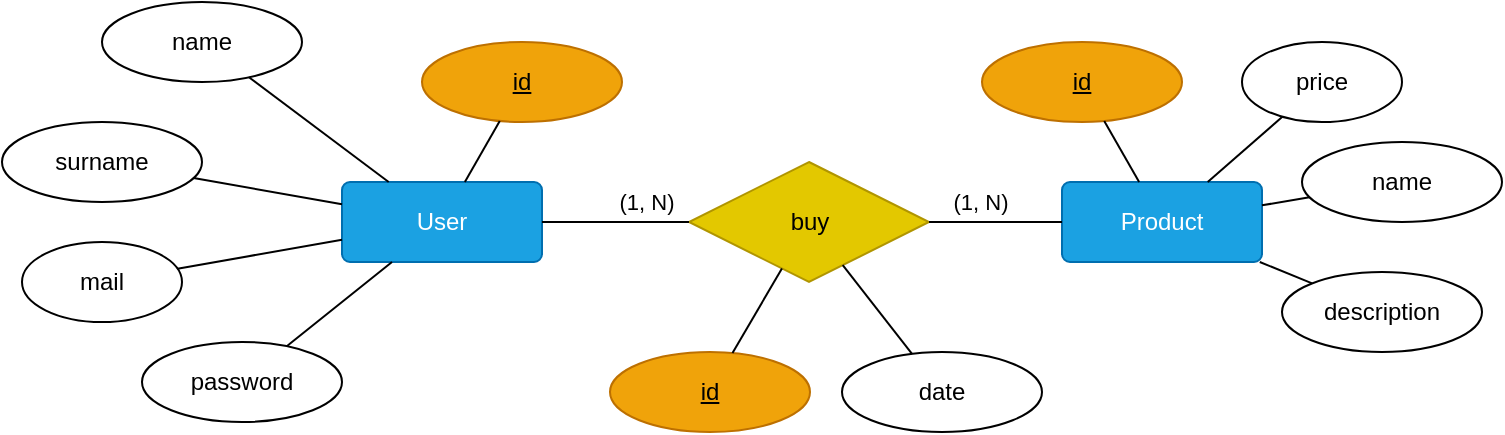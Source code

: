 <mxfile version="22.0.2" type="device">
  <diagram name="Pagina-1" id="50dvYeyetKUteLjVzN3J">
    <mxGraphModel dx="989" dy="577" grid="1" gridSize="10" guides="1" tooltips="1" connect="1" arrows="1" fold="1" page="1" pageScale="1" pageWidth="827" pageHeight="1169" math="0" shadow="0">
      <root>
        <mxCell id="0" />
        <mxCell id="1" parent="0" />
        <mxCell id="GOUhQreRWFPhw6_hqKck-6" value="id" style="ellipse;whiteSpace=wrap;html=1;align=center;fontStyle=4;fillColor=#f0a30a;fontColor=#000000;strokeColor=#BD7000;" vertex="1" parent="1">
          <mxGeometry x="220" y="450" width="100" height="40" as="geometry" />
        </mxCell>
        <mxCell id="GOUhQreRWFPhw6_hqKck-7" value="User" style="rounded=1;arcSize=10;whiteSpace=wrap;html=1;align=center;fillColor=#1ba1e2;fontColor=#ffffff;strokeColor=#006EAF;" vertex="1" parent="1">
          <mxGeometry x="180" y="520" width="100" height="40" as="geometry" />
        </mxCell>
        <mxCell id="GOUhQreRWFPhw6_hqKck-8" value="surname" style="ellipse;whiteSpace=wrap;html=1;align=center;" vertex="1" parent="1">
          <mxGeometry x="10" y="490" width="100" height="40" as="geometry" />
        </mxCell>
        <mxCell id="GOUhQreRWFPhw6_hqKck-9" value="password" style="ellipse;whiteSpace=wrap;html=1;align=center;" vertex="1" parent="1">
          <mxGeometry x="80" y="600" width="100" height="40" as="geometry" />
        </mxCell>
        <mxCell id="GOUhQreRWFPhw6_hqKck-10" value="mail" style="ellipse;whiteSpace=wrap;html=1;align=center;" vertex="1" parent="1">
          <mxGeometry x="20" y="550" width="80" height="40" as="geometry" />
        </mxCell>
        <mxCell id="GOUhQreRWFPhw6_hqKck-11" value="name" style="ellipse;whiteSpace=wrap;html=1;align=center;" vertex="1" parent="1">
          <mxGeometry x="60" y="430" width="100" height="40" as="geometry" />
        </mxCell>
        <mxCell id="GOUhQreRWFPhw6_hqKck-14" value="" style="endArrow=none;html=1;rounded=0;" edge="1" parent="1" source="GOUhQreRWFPhw6_hqKck-10" target="GOUhQreRWFPhw6_hqKck-7">
          <mxGeometry relative="1" as="geometry">
            <mxPoint x="310" y="490" as="sourcePoint" />
            <mxPoint x="470" y="490" as="targetPoint" />
          </mxGeometry>
        </mxCell>
        <mxCell id="GOUhQreRWFPhw6_hqKck-16" value="" style="endArrow=none;html=1;rounded=0;" edge="1" parent="1" source="GOUhQreRWFPhw6_hqKck-11" target="GOUhQreRWFPhw6_hqKck-7">
          <mxGeometry relative="1" as="geometry">
            <mxPoint x="90" y="550" as="sourcePoint" />
            <mxPoint x="190" y="550" as="targetPoint" />
          </mxGeometry>
        </mxCell>
        <mxCell id="GOUhQreRWFPhw6_hqKck-18" value="" style="endArrow=none;html=1;rounded=0;" edge="1" parent="1" source="GOUhQreRWFPhw6_hqKck-8" target="GOUhQreRWFPhw6_hqKck-7">
          <mxGeometry relative="1" as="geometry">
            <mxPoint x="275" y="480" as="sourcePoint" />
            <mxPoint x="250" y="530" as="targetPoint" />
          </mxGeometry>
        </mxCell>
        <mxCell id="GOUhQreRWFPhw6_hqKck-19" value="" style="endArrow=none;html=1;rounded=0;" edge="1" parent="1" source="GOUhQreRWFPhw6_hqKck-9" target="GOUhQreRWFPhw6_hqKck-7">
          <mxGeometry relative="1" as="geometry">
            <mxPoint x="172" y="439" as="sourcePoint" />
            <mxPoint x="228" y="530" as="targetPoint" />
          </mxGeometry>
        </mxCell>
        <mxCell id="GOUhQreRWFPhw6_hqKck-20" value="" style="endArrow=none;html=1;rounded=0;" edge="1" parent="1" source="GOUhQreRWFPhw6_hqKck-6" target="GOUhQreRWFPhw6_hqKck-7">
          <mxGeometry relative="1" as="geometry">
            <mxPoint x="275" y="480" as="sourcePoint" />
            <mxPoint x="250" y="530" as="targetPoint" />
          </mxGeometry>
        </mxCell>
        <mxCell id="GOUhQreRWFPhw6_hqKck-21" value="id" style="ellipse;whiteSpace=wrap;html=1;align=center;fontStyle=4;fillColor=#f0a30a;fontColor=#000000;strokeColor=#BD7000;" vertex="1" parent="1">
          <mxGeometry x="500" y="450" width="100" height="40" as="geometry" />
        </mxCell>
        <mxCell id="GOUhQreRWFPhw6_hqKck-22" value="Product" style="rounded=1;arcSize=10;whiteSpace=wrap;html=1;align=center;fillColor=#1ba1e2;fontColor=#ffffff;strokeColor=#006EAF;" vertex="1" parent="1">
          <mxGeometry x="540" y="520" width="100" height="40" as="geometry" />
        </mxCell>
        <mxCell id="GOUhQreRWFPhw6_hqKck-23" value="description" style="ellipse;whiteSpace=wrap;html=1;align=center;" vertex="1" parent="1">
          <mxGeometry x="650" y="565" width="100" height="40" as="geometry" />
        </mxCell>
        <mxCell id="GOUhQreRWFPhw6_hqKck-25" value="price" style="ellipse;whiteSpace=wrap;html=1;align=center;" vertex="1" parent="1">
          <mxGeometry x="630" y="450" width="80" height="40" as="geometry" />
        </mxCell>
        <mxCell id="GOUhQreRWFPhw6_hqKck-26" value="name" style="ellipse;whiteSpace=wrap;html=1;align=center;" vertex="1" parent="1">
          <mxGeometry x="660" y="500" width="100" height="40" as="geometry" />
        </mxCell>
        <mxCell id="GOUhQreRWFPhw6_hqKck-27" value="" style="endArrow=none;html=1;rounded=0;" edge="1" parent="1" source="GOUhQreRWFPhw6_hqKck-25" target="GOUhQreRWFPhw6_hqKck-22">
          <mxGeometry relative="1" as="geometry">
            <mxPoint x="730" y="490" as="sourcePoint" />
            <mxPoint x="890" y="490" as="targetPoint" />
          </mxGeometry>
        </mxCell>
        <mxCell id="GOUhQreRWFPhw6_hqKck-28" value="" style="endArrow=none;html=1;rounded=0;" edge="1" parent="1" source="GOUhQreRWFPhw6_hqKck-26" target="GOUhQreRWFPhw6_hqKck-22">
          <mxGeometry relative="1" as="geometry">
            <mxPoint x="510" y="550" as="sourcePoint" />
            <mxPoint x="610" y="550" as="targetPoint" />
          </mxGeometry>
        </mxCell>
        <mxCell id="GOUhQreRWFPhw6_hqKck-29" value="" style="endArrow=none;html=1;rounded=0;" edge="1" parent="1" source="GOUhQreRWFPhw6_hqKck-23" target="GOUhQreRWFPhw6_hqKck-22">
          <mxGeometry relative="1" as="geometry">
            <mxPoint x="695" y="480" as="sourcePoint" />
            <mxPoint x="670" y="530" as="targetPoint" />
          </mxGeometry>
        </mxCell>
        <mxCell id="GOUhQreRWFPhw6_hqKck-31" value="" style="endArrow=none;html=1;rounded=0;" edge="1" parent="1" source="GOUhQreRWFPhw6_hqKck-21" target="GOUhQreRWFPhw6_hqKck-22">
          <mxGeometry relative="1" as="geometry">
            <mxPoint x="695" y="480" as="sourcePoint" />
            <mxPoint x="670" y="530" as="targetPoint" />
          </mxGeometry>
        </mxCell>
        <mxCell id="GOUhQreRWFPhw6_hqKck-32" value="buy" style="shape=rhombus;perimeter=rhombusPerimeter;whiteSpace=wrap;html=1;align=center;fillColor=#e3c800;fontColor=#000000;strokeColor=#B09500;gradientColor=none;" vertex="1" parent="1">
          <mxGeometry x="353.5" y="510" width="120" height="60" as="geometry" />
        </mxCell>
        <mxCell id="GOUhQreRWFPhw6_hqKck-33" value="" style="endArrow=none;html=1;rounded=0;" edge="1" parent="1" source="GOUhQreRWFPhw6_hqKck-7" target="GOUhQreRWFPhw6_hqKck-32">
          <mxGeometry relative="1" as="geometry">
            <mxPoint x="276" y="744" as="sourcePoint" />
            <mxPoint x="451" y="599.5" as="targetPoint" />
          </mxGeometry>
        </mxCell>
        <mxCell id="GOUhQreRWFPhw6_hqKck-35" value="(1, N)" style="edgeLabel;html=1;align=center;verticalAlign=middle;resizable=0;points=[];" vertex="1" connectable="0" parent="GOUhQreRWFPhw6_hqKck-33">
          <mxGeometry x="0.707" y="2" relative="1" as="geometry">
            <mxPoint x="-11" y="-8" as="offset" />
          </mxGeometry>
        </mxCell>
        <mxCell id="GOUhQreRWFPhw6_hqKck-34" value="" style="endArrow=none;html=1;rounded=0;" edge="1" parent="1" source="GOUhQreRWFPhw6_hqKck-32" target="GOUhQreRWFPhw6_hqKck-22">
          <mxGeometry relative="1" as="geometry">
            <mxPoint x="359" y="540" as="sourcePoint" />
            <mxPoint x="459" y="608" as="targetPoint" />
          </mxGeometry>
        </mxCell>
        <mxCell id="GOUhQreRWFPhw6_hqKck-36" value="(1, N)" style="edgeLabel;html=1;align=center;verticalAlign=middle;resizable=0;points=[];" vertex="1" connectable="0" parent="GOUhQreRWFPhw6_hqKck-34">
          <mxGeometry x="-0.237" y="2" relative="1" as="geometry">
            <mxPoint y="-8" as="offset" />
          </mxGeometry>
        </mxCell>
        <mxCell id="GOUhQreRWFPhw6_hqKck-37" value="id" style="ellipse;whiteSpace=wrap;html=1;align=center;fontStyle=4;fillColor=#f0a30a;fontColor=#000000;strokeColor=#BD7000;" vertex="1" parent="1">
          <mxGeometry x="314" y="605" width="100" height="40" as="geometry" />
        </mxCell>
        <mxCell id="GOUhQreRWFPhw6_hqKck-38" value="" style="endArrow=none;html=1;rounded=0;" edge="1" parent="1" source="GOUhQreRWFPhw6_hqKck-37" target="GOUhQreRWFPhw6_hqKck-32">
          <mxGeometry relative="1" as="geometry">
            <mxPoint x="509" y="635" as="sourcePoint" />
            <mxPoint x="393" y="675" as="targetPoint" />
          </mxGeometry>
        </mxCell>
        <mxCell id="GOUhQreRWFPhw6_hqKck-39" value="date" style="ellipse;whiteSpace=wrap;html=1;align=center;" vertex="1" parent="1">
          <mxGeometry x="430" y="605" width="100" height="40" as="geometry" />
        </mxCell>
        <mxCell id="GOUhQreRWFPhw6_hqKck-40" value="" style="endArrow=none;html=1;rounded=0;" edge="1" parent="1" source="GOUhQreRWFPhw6_hqKck-39" target="GOUhQreRWFPhw6_hqKck-32">
          <mxGeometry relative="1" as="geometry">
            <mxPoint x="485" y="515" as="sourcePoint" />
            <mxPoint x="415.218" y="558.641" as="targetPoint" />
          </mxGeometry>
        </mxCell>
      </root>
    </mxGraphModel>
  </diagram>
</mxfile>
